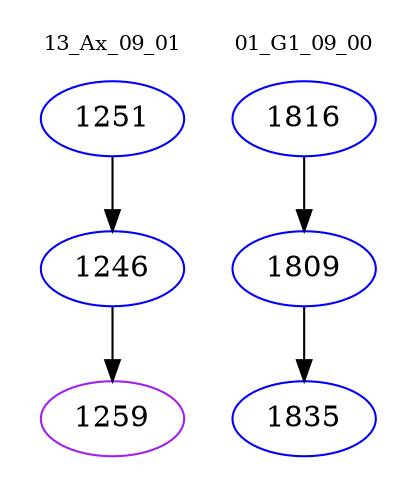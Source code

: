 digraph{
subgraph cluster_0 {
color = white
label = "13_Ax_09_01";
fontsize=10;
T0_1251 [label="1251", color="blue"]
T0_1251 -> T0_1246 [color="black"]
T0_1246 [label="1246", color="blue"]
T0_1246 -> T0_1259 [color="black"]
T0_1259 [label="1259", color="purple"]
}
subgraph cluster_1 {
color = white
label = "01_G1_09_00";
fontsize=10;
T1_1816 [label="1816", color="blue"]
T1_1816 -> T1_1809 [color="black"]
T1_1809 [label="1809", color="blue"]
T1_1809 -> T1_1835 [color="black"]
T1_1835 [label="1835", color="blue"]
}
}
